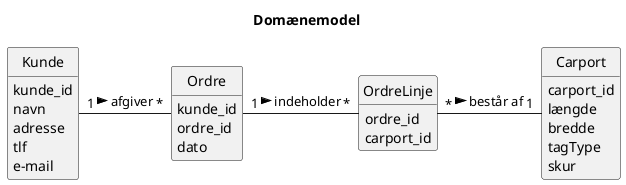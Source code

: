 
@startuml
title Domænemodel

hide circle
hide methods

class Kunde{
    kunde_id
    navn
    adresse
    tlf
    e-mail
}

class Ordre{
    kunde_id
    ordre_id
    dato
}

class OrdreLinje{
    ordre_id
    carport_id
}

class Carport{
    carport_id
    længde
    bredde
    tagType
    skur
}

Kunde "1"-right-"*" Ordre: afgiver >
Ordre "1"-right-"*" OrdreLinje: indeholder >
OrdreLinje "*" -right- "1" Carport: består af  >


@enduml


